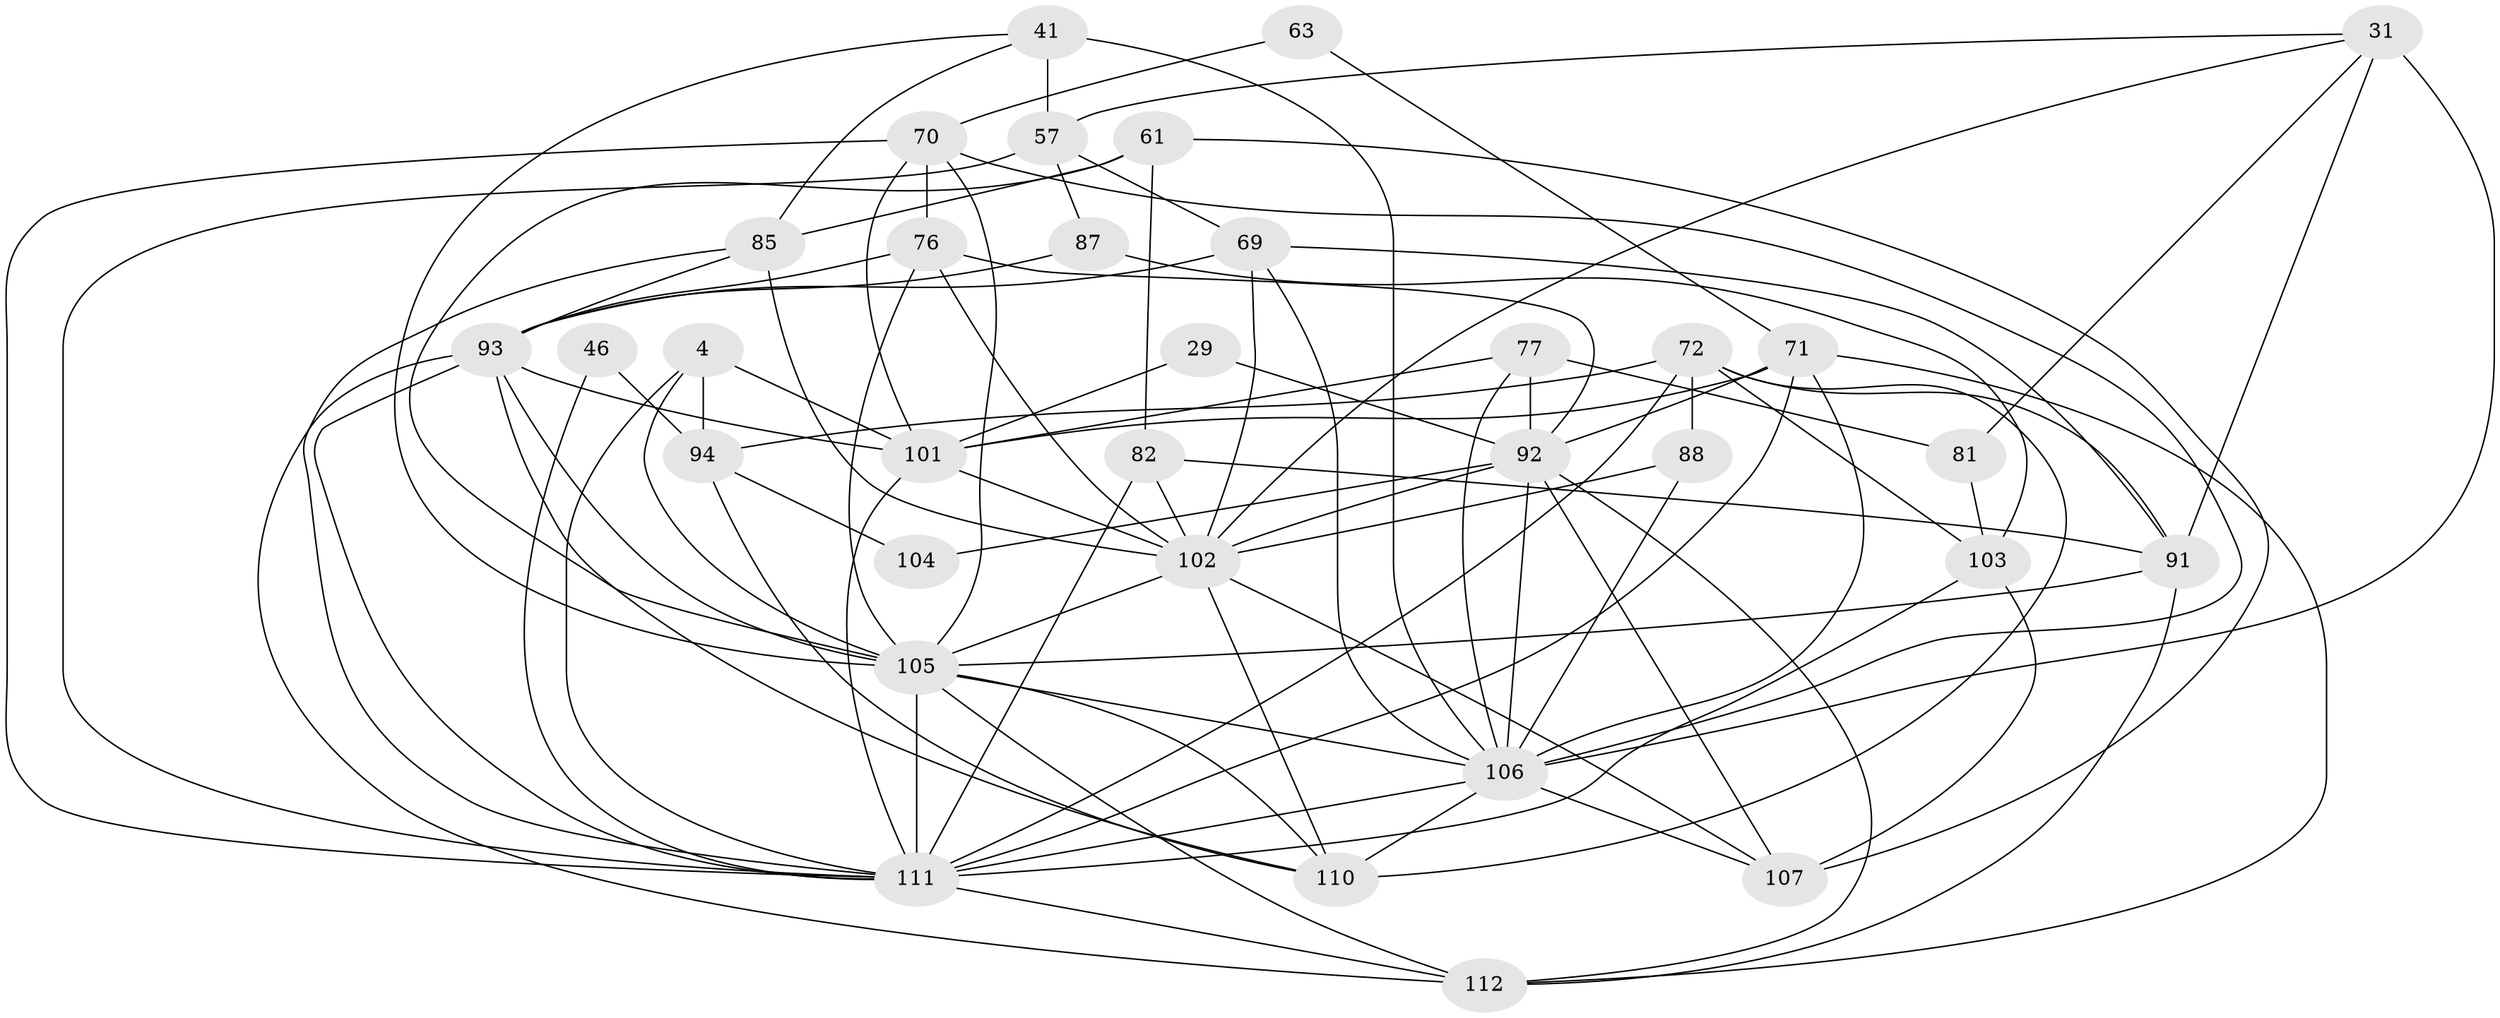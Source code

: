 // original degree distribution, {4: 0.33035714285714285, 3: 0.16964285714285715, 5: 0.25892857142857145, 7: 0.03571428571428571, 2: 0.15178571428571427, 6: 0.05357142857142857}
// Generated by graph-tools (version 1.1) at 2025/54/03/04/25 21:54:26]
// undirected, 33 vertices, 94 edges
graph export_dot {
graph [start="1"]
  node [color=gray90,style=filled];
  4;
  29;
  31 [super="+8"];
  41 [super="+10+38"];
  46;
  57 [super="+24+40"];
  61 [super="+44"];
  63;
  69 [super="+18"];
  70 [super="+36"];
  71 [super="+55"];
  72 [super="+64"];
  76 [super="+12+65"];
  77 [super="+56"];
  81;
  82 [super="+7"];
  85 [super="+27"];
  87;
  88;
  91 [super="+19+67"];
  92 [super="+39+35+42+62"];
  93 [super="+66"];
  94;
  101 [super="+20+79"];
  102 [super="+100+23+89+95+74"];
  103 [super="+58"];
  104 [super="+83"];
  105 [super="+5+6+37+51+99+53"];
  106 [super="+15+59+60"];
  107 [super="+90+97"];
  110 [super="+28+73+84"];
  111 [super="+75+80+108+86"];
  112 [super="+109+32"];
  4 -- 94;
  4 -- 101;
  4 -- 105 [weight=4];
  4 -- 111;
  29 -- 101;
  29 -- 92;
  31 -- 81;
  31 -- 57;
  31 -- 91;
  31 -- 106 [weight=2];
  31 -- 102;
  41 -- 106 [weight=3];
  41 -- 105 [weight=2];
  41 -- 85;
  41 -- 57 [weight=2];
  46 -- 94;
  46 -- 111;
  57 -- 87;
  57 -- 69 [weight=2];
  57 -- 111 [weight=3];
  61 -- 105 [weight=3];
  61 -- 82 [weight=2];
  61 -- 85;
  61 -- 107;
  63 -- 70;
  63 -- 71;
  69 -- 91;
  69 -- 93 [weight=2];
  69 -- 106;
  69 -- 102;
  70 -- 101 [weight=2];
  70 -- 106 [weight=2];
  70 -- 76;
  70 -- 105;
  70 -- 111 [weight=2];
  71 -- 106 [weight=4];
  71 -- 101;
  71 -- 92 [weight=3];
  71 -- 112;
  71 -- 111;
  72 -- 103 [weight=2];
  72 -- 94 [weight=2];
  72 -- 88;
  72 -- 91;
  72 -- 110;
  72 -- 111;
  76 -- 93 [weight=3];
  76 -- 102 [weight=2];
  76 -- 105;
  76 -- 92;
  77 -- 81;
  77 -- 101 [weight=2];
  77 -- 92;
  77 -- 106;
  81 -- 103;
  82 -- 102;
  82 -- 111 [weight=3];
  82 -- 91;
  85 -- 93;
  85 -- 111;
  85 -- 102;
  87 -- 103;
  87 -- 93;
  88 -- 106 [weight=2];
  88 -- 102;
  91 -- 112 [weight=2];
  91 -- 105;
  92 -- 104 [weight=3];
  92 -- 112;
  92 -- 106 [weight=2];
  92 -- 102 [weight=2];
  92 -- 107 [weight=3];
  93 -- 110 [weight=2];
  93 -- 112 [weight=2];
  93 -- 101;
  93 -- 105;
  93 -- 111;
  94 -- 110;
  94 -- 104;
  101 -- 111 [weight=2];
  101 -- 102 [weight=2];
  102 -- 110 [weight=2];
  102 -- 107 [weight=2];
  102 -- 105 [weight=2];
  103 -- 111;
  103 -- 107;
  105 -- 112;
  105 -- 111 [weight=3];
  105 -- 106;
  105 -- 110;
  106 -- 107;
  106 -- 111 [weight=3];
  106 -- 110 [weight=2];
  111 -- 112;
}
